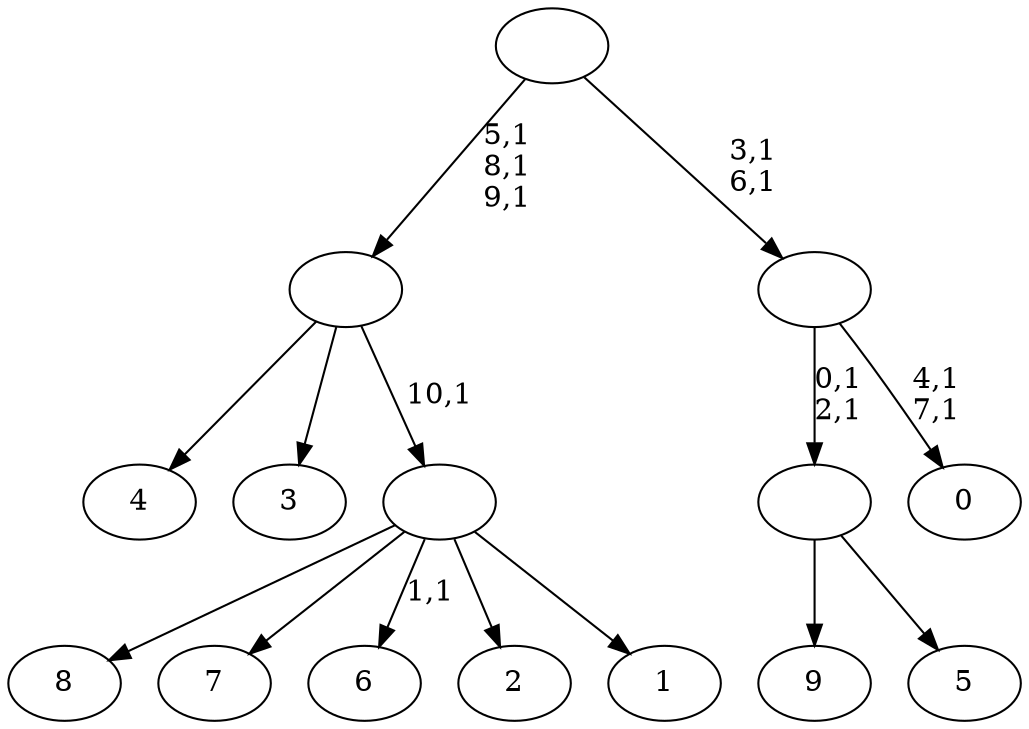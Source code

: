 digraph T {
	21 [label="9"]
	20 [label="8"]
	19 [label="7"]
	18 [label="6"]
	16 [label="5"]
	15 [label=""]
	13 [label="4"]
	12 [label="3"]
	11 [label="2"]
	10 [label="1"]
	9 [label=""]
	8 [label=""]
	5 [label="0"]
	2 [label=""]
	0 [label=""]
	15 -> 21 [label=""]
	15 -> 16 [label=""]
	9 -> 18 [label="1,1"]
	9 -> 20 [label=""]
	9 -> 19 [label=""]
	9 -> 11 [label=""]
	9 -> 10 [label=""]
	8 -> 13 [label=""]
	8 -> 12 [label=""]
	8 -> 9 [label="10,1"]
	2 -> 5 [label="4,1\n7,1"]
	2 -> 15 [label="0,1\n2,1"]
	0 -> 2 [label="3,1\n6,1"]
	0 -> 8 [label="5,1\n8,1\n9,1"]
}
